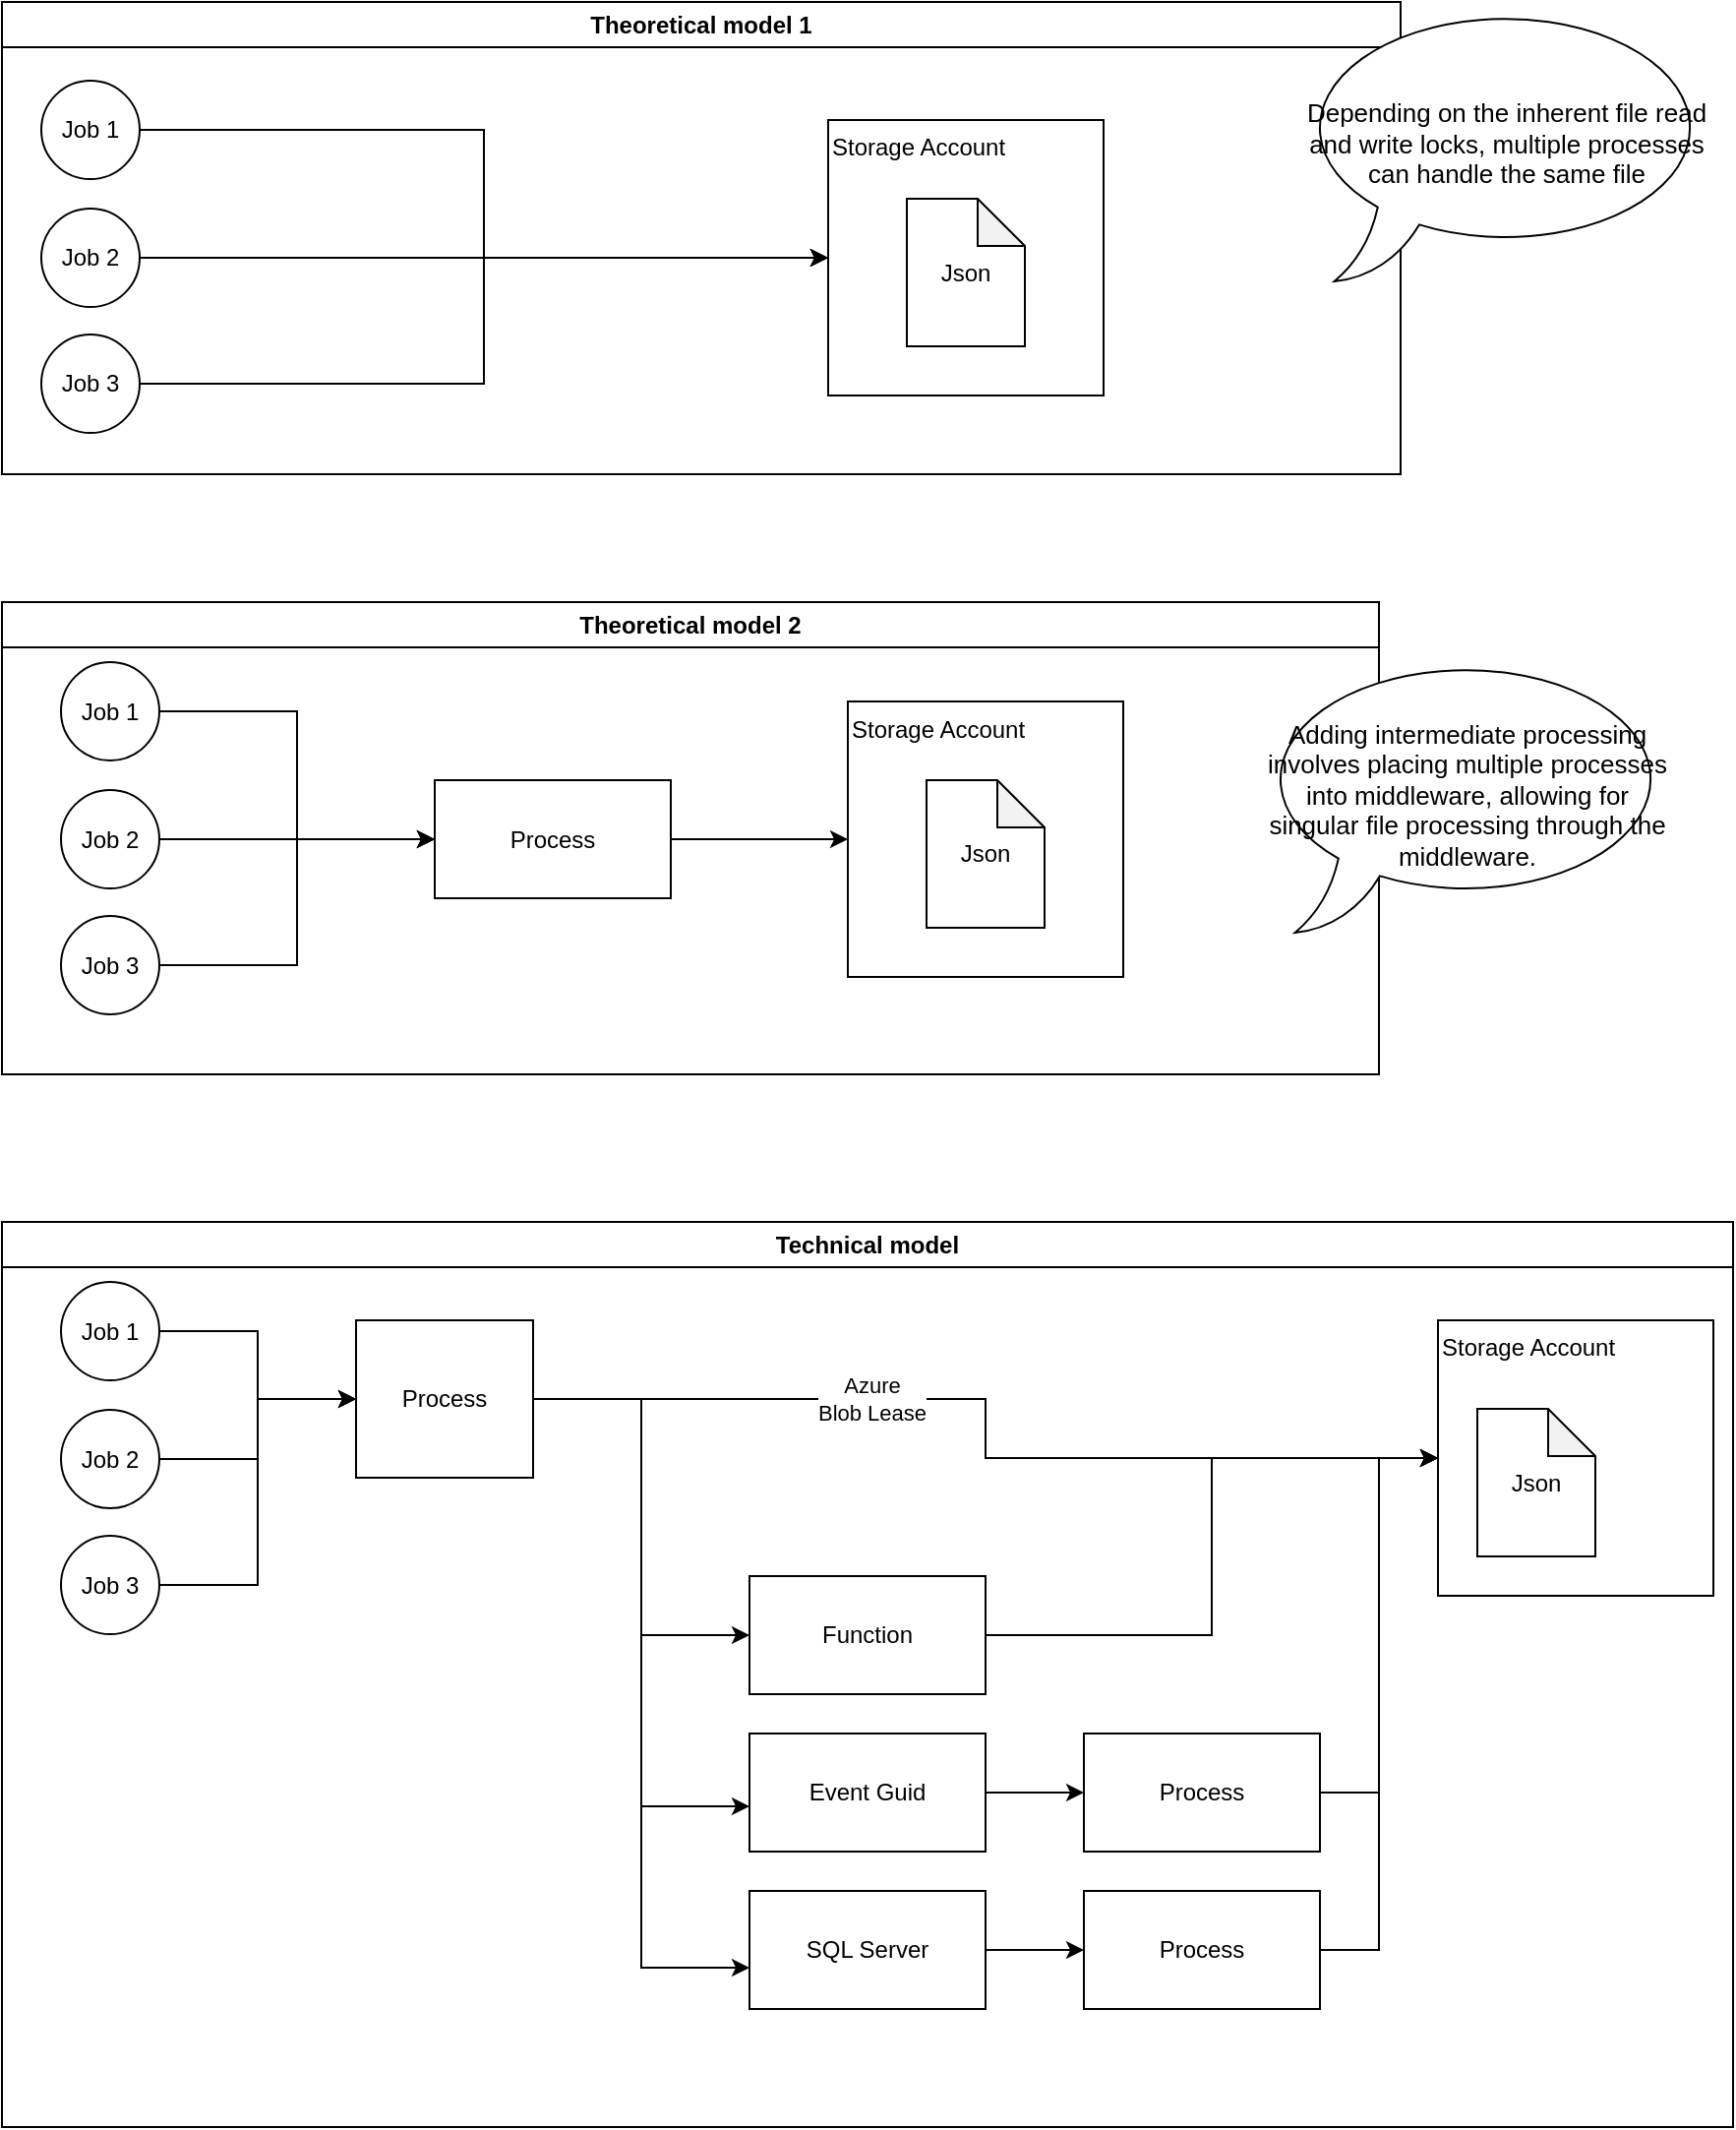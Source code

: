 <mxfile version="22.1.15" type="github">
  <diagram name="Page-1" id="x_VqhKzU-uYQBQ7HoEV0">
    <mxGraphModel dx="1386" dy="751" grid="0" gridSize="10" guides="1" tooltips="1" connect="1" arrows="1" fold="1" page="0" pageScale="1" pageWidth="827" pageHeight="1169" math="0" shadow="0">
      <root>
        <mxCell id="0" />
        <mxCell id="1" parent="0" />
        <mxCell id="mWEgYLe2e0CjS3MrXNZs-1" value="Theoretical model&amp;nbsp;1" style="swimlane;whiteSpace=wrap;html=1;swimlaneLine=1;movable=1;resizable=1;rotatable=1;deletable=1;editable=1;locked=0;connectable=1;flipH=0;flipV=0;direction=east;container=0;" vertex="1" parent="1">
          <mxGeometry x="40" y="40" width="711" height="240" as="geometry" />
        </mxCell>
        <mxCell id="mWEgYLe2e0CjS3MrXNZs-8" style="edgeStyle=orthogonalEdgeStyle;rounded=0;orthogonalLoop=1;jettySize=auto;html=1;exitX=1;exitY=0.5;exitDx=0;exitDy=0;entryX=0;entryY=0.5;entryDx=0;entryDy=0;" edge="1" parent="mWEgYLe2e0CjS3MrXNZs-1" source="mWEgYLe2e0CjS3MrXNZs-3" target="mWEgYLe2e0CjS3MrXNZs-7">
          <mxGeometry relative="1" as="geometry" />
        </mxCell>
        <mxCell id="mWEgYLe2e0CjS3MrXNZs-3" value="Job 1" style="ellipse;whiteSpace=wrap;html=1;aspect=fixed;" vertex="1" parent="mWEgYLe2e0CjS3MrXNZs-1">
          <mxGeometry x="20" y="40" width="50" height="50" as="geometry" />
        </mxCell>
        <mxCell id="mWEgYLe2e0CjS3MrXNZs-9" style="edgeStyle=orthogonalEdgeStyle;rounded=0;orthogonalLoop=1;jettySize=auto;html=1;exitX=1;exitY=0.5;exitDx=0;exitDy=0;" edge="1" parent="mWEgYLe2e0CjS3MrXNZs-1" source="mWEgYLe2e0CjS3MrXNZs-4">
          <mxGeometry relative="1" as="geometry">
            <mxPoint x="420" y="130" as="targetPoint" />
          </mxGeometry>
        </mxCell>
        <mxCell id="mWEgYLe2e0CjS3MrXNZs-4" value="Job 2" style="ellipse;whiteSpace=wrap;html=1;aspect=fixed;" vertex="1" parent="mWEgYLe2e0CjS3MrXNZs-1">
          <mxGeometry x="20" y="105" width="50" height="50" as="geometry" />
        </mxCell>
        <mxCell id="mWEgYLe2e0CjS3MrXNZs-10" style="edgeStyle=orthogonalEdgeStyle;rounded=0;orthogonalLoop=1;jettySize=auto;html=1;exitX=1;exitY=0.5;exitDx=0;exitDy=0;" edge="1" parent="mWEgYLe2e0CjS3MrXNZs-1" source="mWEgYLe2e0CjS3MrXNZs-5" target="mWEgYLe2e0CjS3MrXNZs-7">
          <mxGeometry relative="1" as="geometry" />
        </mxCell>
        <mxCell id="mWEgYLe2e0CjS3MrXNZs-5" value="Job 3" style="ellipse;whiteSpace=wrap;html=1;aspect=fixed;" vertex="1" parent="mWEgYLe2e0CjS3MrXNZs-1">
          <mxGeometry x="20" y="169" width="50" height="50" as="geometry" />
        </mxCell>
        <mxCell id="mWEgYLe2e0CjS3MrXNZs-7" value="Storage Account" style="whiteSpace=wrap;html=1;aspect=fixed;align=left;verticalAlign=top;" vertex="1" parent="mWEgYLe2e0CjS3MrXNZs-1">
          <mxGeometry x="420" y="60" width="140" height="140" as="geometry" />
        </mxCell>
        <mxCell id="mWEgYLe2e0CjS3MrXNZs-6" value="Json" style="shape=note;whiteSpace=wrap;html=1;backgroundOutline=1;darkOpacity=0.05;size=24;" vertex="1" parent="mWEgYLe2e0CjS3MrXNZs-1">
          <mxGeometry x="460" y="100" width="60" height="75" as="geometry" />
        </mxCell>
        <mxCell id="mWEgYLe2e0CjS3MrXNZs-2" value="Theoretical model&amp;nbsp;2" style="swimlane;whiteSpace=wrap;html=1;container=0;" vertex="1" parent="1">
          <mxGeometry x="40" y="345" width="700" height="240" as="geometry" />
        </mxCell>
        <mxCell id="mWEgYLe2e0CjS3MrXNZs-17" style="edgeStyle=orthogonalEdgeStyle;rounded=0;orthogonalLoop=1;jettySize=auto;html=1;exitX=1;exitY=0.5;exitDx=0;exitDy=0;entryX=0;entryY=0.5;entryDx=0;entryDy=0;" edge="1" parent="mWEgYLe2e0CjS3MrXNZs-2" source="mWEgYLe2e0CjS3MrXNZs-11" target="mWEgYLe2e0CjS3MrXNZs-16">
          <mxGeometry relative="1" as="geometry" />
        </mxCell>
        <mxCell id="mWEgYLe2e0CjS3MrXNZs-11" value="Job 1" style="ellipse;whiteSpace=wrap;html=1;aspect=fixed;" vertex="1" parent="mWEgYLe2e0CjS3MrXNZs-2">
          <mxGeometry x="30" y="30.5" width="50" height="50" as="geometry" />
        </mxCell>
        <mxCell id="mWEgYLe2e0CjS3MrXNZs-18" style="edgeStyle=orthogonalEdgeStyle;rounded=0;orthogonalLoop=1;jettySize=auto;html=1;exitX=1;exitY=0.5;exitDx=0;exitDy=0;" edge="1" parent="mWEgYLe2e0CjS3MrXNZs-2" source="mWEgYLe2e0CjS3MrXNZs-12" target="mWEgYLe2e0CjS3MrXNZs-16">
          <mxGeometry relative="1" as="geometry" />
        </mxCell>
        <mxCell id="mWEgYLe2e0CjS3MrXNZs-12" value="Job 2" style="ellipse;whiteSpace=wrap;html=1;aspect=fixed;" vertex="1" parent="mWEgYLe2e0CjS3MrXNZs-2">
          <mxGeometry x="30" y="95.5" width="50" height="50" as="geometry" />
        </mxCell>
        <mxCell id="mWEgYLe2e0CjS3MrXNZs-19" style="edgeStyle=orthogonalEdgeStyle;rounded=0;orthogonalLoop=1;jettySize=auto;html=1;exitX=1;exitY=0.5;exitDx=0;exitDy=0;entryX=0;entryY=0.5;entryDx=0;entryDy=0;" edge="1" parent="mWEgYLe2e0CjS3MrXNZs-2" source="mWEgYLe2e0CjS3MrXNZs-13" target="mWEgYLe2e0CjS3MrXNZs-16">
          <mxGeometry relative="1" as="geometry" />
        </mxCell>
        <mxCell id="mWEgYLe2e0CjS3MrXNZs-13" value="Job 3" style="ellipse;whiteSpace=wrap;html=1;aspect=fixed;" vertex="1" parent="mWEgYLe2e0CjS3MrXNZs-2">
          <mxGeometry x="30" y="159.5" width="50" height="50" as="geometry" />
        </mxCell>
        <mxCell id="mWEgYLe2e0CjS3MrXNZs-14" value="Storage Account" style="whiteSpace=wrap;html=1;aspect=fixed;align=left;verticalAlign=top;" vertex="1" parent="mWEgYLe2e0CjS3MrXNZs-2">
          <mxGeometry x="430" y="50.5" width="140" height="140" as="geometry" />
        </mxCell>
        <mxCell id="mWEgYLe2e0CjS3MrXNZs-15" value="Json" style="shape=note;whiteSpace=wrap;html=1;backgroundOutline=1;darkOpacity=0.05;size=24;" vertex="1" parent="mWEgYLe2e0CjS3MrXNZs-2">
          <mxGeometry x="470" y="90.5" width="60" height="75" as="geometry" />
        </mxCell>
        <mxCell id="mWEgYLe2e0CjS3MrXNZs-20" style="edgeStyle=orthogonalEdgeStyle;rounded=0;orthogonalLoop=1;jettySize=auto;html=1;exitX=1;exitY=0.5;exitDx=0;exitDy=0;entryX=0;entryY=0.5;entryDx=0;entryDy=0;" edge="1" parent="mWEgYLe2e0CjS3MrXNZs-2" source="mWEgYLe2e0CjS3MrXNZs-16" target="mWEgYLe2e0CjS3MrXNZs-14">
          <mxGeometry relative="1" as="geometry" />
        </mxCell>
        <mxCell id="mWEgYLe2e0CjS3MrXNZs-16" value="Process" style="rounded=0;whiteSpace=wrap;html=1;" vertex="1" parent="mWEgYLe2e0CjS3MrXNZs-2">
          <mxGeometry x="220" y="90.5" width="120" height="60" as="geometry" />
        </mxCell>
        <mxCell id="mWEgYLe2e0CjS3MrXNZs-21" value="Technical model" style="swimlane;html=1;whiteSpace=wrap;labelBorderColor=none;labelBackgroundColor=none;fontColor=default;container=0;" vertex="1" parent="1">
          <mxGeometry x="40" y="660" width="880" height="460" as="geometry">
            <mxRectangle x="40" y="660" width="128" height="26" as="alternateBounds" />
          </mxGeometry>
        </mxCell>
        <mxCell id="mWEgYLe2e0CjS3MrXNZs-22" style="edgeStyle=orthogonalEdgeStyle;rounded=0;orthogonalLoop=1;jettySize=auto;html=1;exitX=1;exitY=0.5;exitDx=0;exitDy=0;entryX=0;entryY=0.5;entryDx=0;entryDy=0;" edge="1" parent="mWEgYLe2e0CjS3MrXNZs-21" source="mWEgYLe2e0CjS3MrXNZs-23" target="mWEgYLe2e0CjS3MrXNZs-31">
          <mxGeometry relative="1" as="geometry" />
        </mxCell>
        <mxCell id="mWEgYLe2e0CjS3MrXNZs-23" value="Job 1" style="ellipse;whiteSpace=wrap;html=1;aspect=fixed;" vertex="1" parent="mWEgYLe2e0CjS3MrXNZs-21">
          <mxGeometry x="30" y="30.5" width="50" height="50" as="geometry" />
        </mxCell>
        <mxCell id="mWEgYLe2e0CjS3MrXNZs-24" style="edgeStyle=orthogonalEdgeStyle;rounded=0;orthogonalLoop=1;jettySize=auto;html=1;exitX=1;exitY=0.5;exitDx=0;exitDy=0;" edge="1" parent="mWEgYLe2e0CjS3MrXNZs-21" source="mWEgYLe2e0CjS3MrXNZs-25" target="mWEgYLe2e0CjS3MrXNZs-31">
          <mxGeometry relative="1" as="geometry" />
        </mxCell>
        <mxCell id="mWEgYLe2e0CjS3MrXNZs-25" value="Job 2" style="ellipse;whiteSpace=wrap;html=1;aspect=fixed;" vertex="1" parent="mWEgYLe2e0CjS3MrXNZs-21">
          <mxGeometry x="30" y="95.5" width="50" height="50" as="geometry" />
        </mxCell>
        <mxCell id="mWEgYLe2e0CjS3MrXNZs-26" style="edgeStyle=orthogonalEdgeStyle;rounded=0;orthogonalLoop=1;jettySize=auto;html=1;exitX=1;exitY=0.5;exitDx=0;exitDy=0;entryX=0;entryY=0.5;entryDx=0;entryDy=0;" edge="1" parent="mWEgYLe2e0CjS3MrXNZs-21" source="mWEgYLe2e0CjS3MrXNZs-27" target="mWEgYLe2e0CjS3MrXNZs-31">
          <mxGeometry relative="1" as="geometry" />
        </mxCell>
        <mxCell id="mWEgYLe2e0CjS3MrXNZs-27" value="Job 3" style="ellipse;whiteSpace=wrap;html=1;aspect=fixed;" vertex="1" parent="mWEgYLe2e0CjS3MrXNZs-21">
          <mxGeometry x="30" y="159.5" width="50" height="50" as="geometry" />
        </mxCell>
        <mxCell id="mWEgYLe2e0CjS3MrXNZs-28" value="Storage Account" style="whiteSpace=wrap;html=1;aspect=fixed;align=left;verticalAlign=top;" vertex="1" parent="mWEgYLe2e0CjS3MrXNZs-21">
          <mxGeometry x="730" y="50" width="140" height="140" as="geometry" />
        </mxCell>
        <mxCell id="mWEgYLe2e0CjS3MrXNZs-29" value="Json" style="shape=note;whiteSpace=wrap;html=1;backgroundOutline=1;darkOpacity=0.05;size=24;" vertex="1" parent="mWEgYLe2e0CjS3MrXNZs-21">
          <mxGeometry x="750" y="95" width="60" height="75" as="geometry" />
        </mxCell>
        <mxCell id="mWEgYLe2e0CjS3MrXNZs-34" style="edgeStyle=orthogonalEdgeStyle;rounded=0;orthogonalLoop=1;jettySize=auto;html=1;exitX=1;exitY=0.5;exitDx=0;exitDy=0;entryX=0;entryY=0.5;entryDx=0;entryDy=0;" edge="1" parent="mWEgYLe2e0CjS3MrXNZs-21" source="mWEgYLe2e0CjS3MrXNZs-31" target="mWEgYLe2e0CjS3MrXNZs-33">
          <mxGeometry relative="1" as="geometry" />
        </mxCell>
        <mxCell id="mWEgYLe2e0CjS3MrXNZs-68" style="edgeStyle=orthogonalEdgeStyle;rounded=0;orthogonalLoop=1;jettySize=auto;html=1;exitX=1;exitY=0.5;exitDx=0;exitDy=0;entryX=0;entryY=0.5;entryDx=0;entryDy=0;" edge="1" parent="mWEgYLe2e0CjS3MrXNZs-21" source="mWEgYLe2e0CjS3MrXNZs-31" target="mWEgYLe2e0CjS3MrXNZs-28">
          <mxGeometry relative="1" as="geometry" />
        </mxCell>
        <mxCell id="mWEgYLe2e0CjS3MrXNZs-69" value="Azure&lt;br style=&quot;border-color: var(--border-color);&quot;&gt;Blob Lease" style="edgeLabel;html=1;align=center;verticalAlign=middle;resizable=0;points=[];" vertex="1" connectable="0" parent="mWEgYLe2e0CjS3MrXNZs-68">
          <mxGeometry x="-0.3" relative="1" as="geometry">
            <mxPoint as="offset" />
          </mxGeometry>
        </mxCell>
        <mxCell id="mWEgYLe2e0CjS3MrXNZs-31" value="Process" style="rounded=0;whiteSpace=wrap;html=1;" vertex="1" parent="mWEgYLe2e0CjS3MrXNZs-21">
          <mxGeometry x="180" y="50" width="90" height="80" as="geometry" />
        </mxCell>
        <mxCell id="mWEgYLe2e0CjS3MrXNZs-35" style="edgeStyle=orthogonalEdgeStyle;rounded=0;orthogonalLoop=1;jettySize=auto;html=1;exitX=1;exitY=0.5;exitDx=0;exitDy=0;entryX=0;entryY=0.5;entryDx=0;entryDy=0;" edge="1" parent="mWEgYLe2e0CjS3MrXNZs-21" source="mWEgYLe2e0CjS3MrXNZs-33" target="mWEgYLe2e0CjS3MrXNZs-28">
          <mxGeometry relative="1" as="geometry" />
        </mxCell>
        <mxCell id="mWEgYLe2e0CjS3MrXNZs-33" value="Function" style="rounded=0;whiteSpace=wrap;html=1;" vertex="1" parent="mWEgYLe2e0CjS3MrXNZs-21">
          <mxGeometry x="380" y="180" width="120" height="60" as="geometry" />
        </mxCell>
        <mxCell id="mWEgYLe2e0CjS3MrXNZs-39" style="edgeStyle=orthogonalEdgeStyle;rounded=0;orthogonalLoop=1;jettySize=auto;html=1;exitX=1;exitY=0.5;exitDx=0;exitDy=0;entryX=0;entryY=0.5;entryDx=0;entryDy=0;" edge="1" parent="mWEgYLe2e0CjS3MrXNZs-21" source="mWEgYLe2e0CjS3MrXNZs-36" target="mWEgYLe2e0CjS3MrXNZs-38">
          <mxGeometry relative="1" as="geometry" />
        </mxCell>
        <mxCell id="mWEgYLe2e0CjS3MrXNZs-36" value="Event Guid" style="rounded=0;whiteSpace=wrap;html=1;" vertex="1" parent="mWEgYLe2e0CjS3MrXNZs-21">
          <mxGeometry x="380" y="260" width="120" height="60" as="geometry" />
        </mxCell>
        <mxCell id="mWEgYLe2e0CjS3MrXNZs-37" style="edgeStyle=orthogonalEdgeStyle;rounded=0;orthogonalLoop=1;jettySize=auto;html=1;exitX=1;exitY=0.5;exitDx=0;exitDy=0;entryX=0;entryY=0.617;entryDx=0;entryDy=0;entryPerimeter=0;" edge="1" parent="mWEgYLe2e0CjS3MrXNZs-21" source="mWEgYLe2e0CjS3MrXNZs-31" target="mWEgYLe2e0CjS3MrXNZs-36">
          <mxGeometry relative="1" as="geometry" />
        </mxCell>
        <mxCell id="mWEgYLe2e0CjS3MrXNZs-40" style="edgeStyle=orthogonalEdgeStyle;rounded=0;orthogonalLoop=1;jettySize=auto;html=1;exitX=1;exitY=0.5;exitDx=0;exitDy=0;entryX=0;entryY=0.5;entryDx=0;entryDy=0;" edge="1" parent="mWEgYLe2e0CjS3MrXNZs-21" source="mWEgYLe2e0CjS3MrXNZs-38" target="mWEgYLe2e0CjS3MrXNZs-28">
          <mxGeometry relative="1" as="geometry" />
        </mxCell>
        <mxCell id="mWEgYLe2e0CjS3MrXNZs-38" value="Process" style="rounded=0;whiteSpace=wrap;html=1;" vertex="1" parent="mWEgYLe2e0CjS3MrXNZs-21">
          <mxGeometry x="550" y="260" width="120" height="60" as="geometry" />
        </mxCell>
        <mxCell id="mWEgYLe2e0CjS3MrXNZs-66" style="edgeStyle=orthogonalEdgeStyle;rounded=0;orthogonalLoop=1;jettySize=auto;html=1;exitX=1;exitY=0.5;exitDx=0;exitDy=0;entryX=0;entryY=0.5;entryDx=0;entryDy=0;" edge="1" parent="mWEgYLe2e0CjS3MrXNZs-21" source="mWEgYLe2e0CjS3MrXNZs-41" target="mWEgYLe2e0CjS3MrXNZs-64">
          <mxGeometry relative="1" as="geometry" />
        </mxCell>
        <mxCell id="mWEgYLe2e0CjS3MrXNZs-41" value="SQL Server" style="rounded=0;whiteSpace=wrap;html=1;" vertex="1" parent="mWEgYLe2e0CjS3MrXNZs-21">
          <mxGeometry x="380" y="340" width="120" height="60" as="geometry" />
        </mxCell>
        <mxCell id="mWEgYLe2e0CjS3MrXNZs-67" style="edgeStyle=orthogonalEdgeStyle;rounded=0;orthogonalLoop=1;jettySize=auto;html=1;exitX=1;exitY=0.5;exitDx=0;exitDy=0;entryX=0;entryY=0.5;entryDx=0;entryDy=0;" edge="1" parent="mWEgYLe2e0CjS3MrXNZs-21" source="mWEgYLe2e0CjS3MrXNZs-64" target="mWEgYLe2e0CjS3MrXNZs-28">
          <mxGeometry relative="1" as="geometry" />
        </mxCell>
        <mxCell id="mWEgYLe2e0CjS3MrXNZs-64" value="Process" style="rounded=0;whiteSpace=wrap;html=1;" vertex="1" parent="mWEgYLe2e0CjS3MrXNZs-21">
          <mxGeometry x="550" y="340" width="120" height="60" as="geometry" />
        </mxCell>
        <mxCell id="mWEgYLe2e0CjS3MrXNZs-65" style="edgeStyle=orthogonalEdgeStyle;rounded=0;orthogonalLoop=1;jettySize=auto;html=1;exitX=1;exitY=0.5;exitDx=0;exitDy=0;entryX=0;entryY=0.65;entryDx=0;entryDy=0;entryPerimeter=0;" edge="1" parent="mWEgYLe2e0CjS3MrXNZs-21" source="mWEgYLe2e0CjS3MrXNZs-31" target="mWEgYLe2e0CjS3MrXNZs-41">
          <mxGeometry relative="1" as="geometry" />
        </mxCell>
        <mxCell id="mWEgYLe2e0CjS3MrXNZs-70" value="&lt;font face=&quot;Helvetica&quot; style=&quot;font-size: 13px;&quot;&gt;Depending on the inherent file read and write locks, multiple processes can handle the same file&lt;/font&gt;" style="whiteSpace=wrap;html=1;shape=mxgraph.basic.oval_callout" vertex="1" parent="1">
          <mxGeometry x="700" y="42" width="210" height="140" as="geometry" />
        </mxCell>
        <mxCell id="mWEgYLe2e0CjS3MrXNZs-71" value="&lt;font face=&quot;Helvetica&quot; style=&quot;font-size: 13px;&quot;&gt;Adding intermediate processing involves placing multiple processes into middleware, allowing for singular file processing through the middleware.&lt;/font&gt;" style="whiteSpace=wrap;html=1;shape=mxgraph.basic.oval_callout;" vertex="1" parent="1">
          <mxGeometry x="680" y="373" width="210" height="140" as="geometry" />
        </mxCell>
      </root>
    </mxGraphModel>
  </diagram>
</mxfile>
